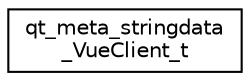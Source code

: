 digraph "Graphical Class Hierarchy"
{
 // LATEX_PDF_SIZE
  edge [fontname="Helvetica",fontsize="10",labelfontname="Helvetica",labelfontsize="10"];
  node [fontname="Helvetica",fontsize="10",shape=record];
  rankdir="LR";
  Node0 [label="qt_meta_stringdata\l_VueClient_t",height=0.2,width=0.4,color="black", fillcolor="white", style="filled",URL="$structqt__meta__stringdata__VueClient__t.html",tooltip=" "];
}

